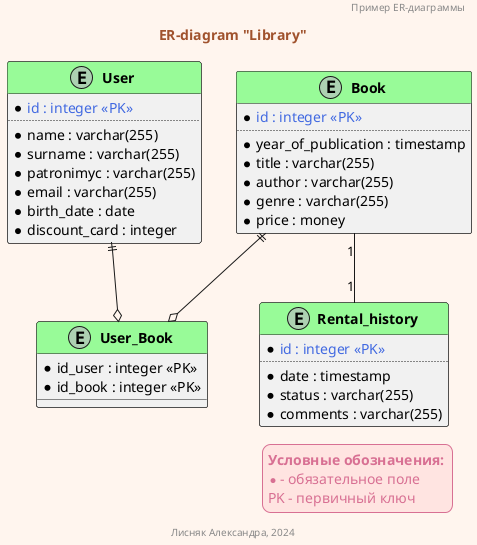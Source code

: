 @startuml Library_ER_Diagram
'Автор: Лисняк А.В. 

!function $autogenerated($a)
!return "<color:RoyalBlue>" + $a + " << PK>></color>"
!endfunction

!function $setBold($a)
!return "<b>" + $a + " </b>"
!endfunction

skinparam BackgroundColor SeaShell
skinparam LegendBackgroundColor MistyRose
skinparam LegendBorderColor PaleVioletRed
skinparam LegendFontColor PaleVioletRed

skinparam Class {
    HeaderBackgroundColor PaleGreen
}

skinparam TitleFontColor Sienna

Header Пример ER-диаграммы
Title ER-diagram "Library"

entity "$setBold("User")" as user {
    * $autogenerated("id : integer")
    ..
    * name : varchar(255)
    * surname : varchar(255)
    * patronimyc : varchar(255)
    * email : varchar(255)
    * birth_date : date
    * discount_card : integer
}

entity "$setBold("Book")" as book {
    * $autogenerated("id : integer")
    ..
    * year_of_publication : timestamp 
    * title : varchar(255)
    * author : varchar(255)
    * genre : varchar(255)
    * price : money 
}

entity "$setBold("Rental_history")" as rental_history {
    * $autogenerated("id : integer")
    ..
    * date : timestamp
    * status : varchar(255)
    * comments : varchar(255)
}

' Новая сущность для реализации связи многие-ко-многим
entity "$setBold("User_Book")" as user_book {
    * id_user : integer <<PK>>
    * id_book : integer <<PK>>
}


user ||--o user_book
book ||--o user_book

book "1" -- "1" rental_history

legend right
$setBold("Условные обозначения:")
* - обязательное поле
PK - первичный ключ
end legend

footer Лисняк Александра, 2024

@enduml
